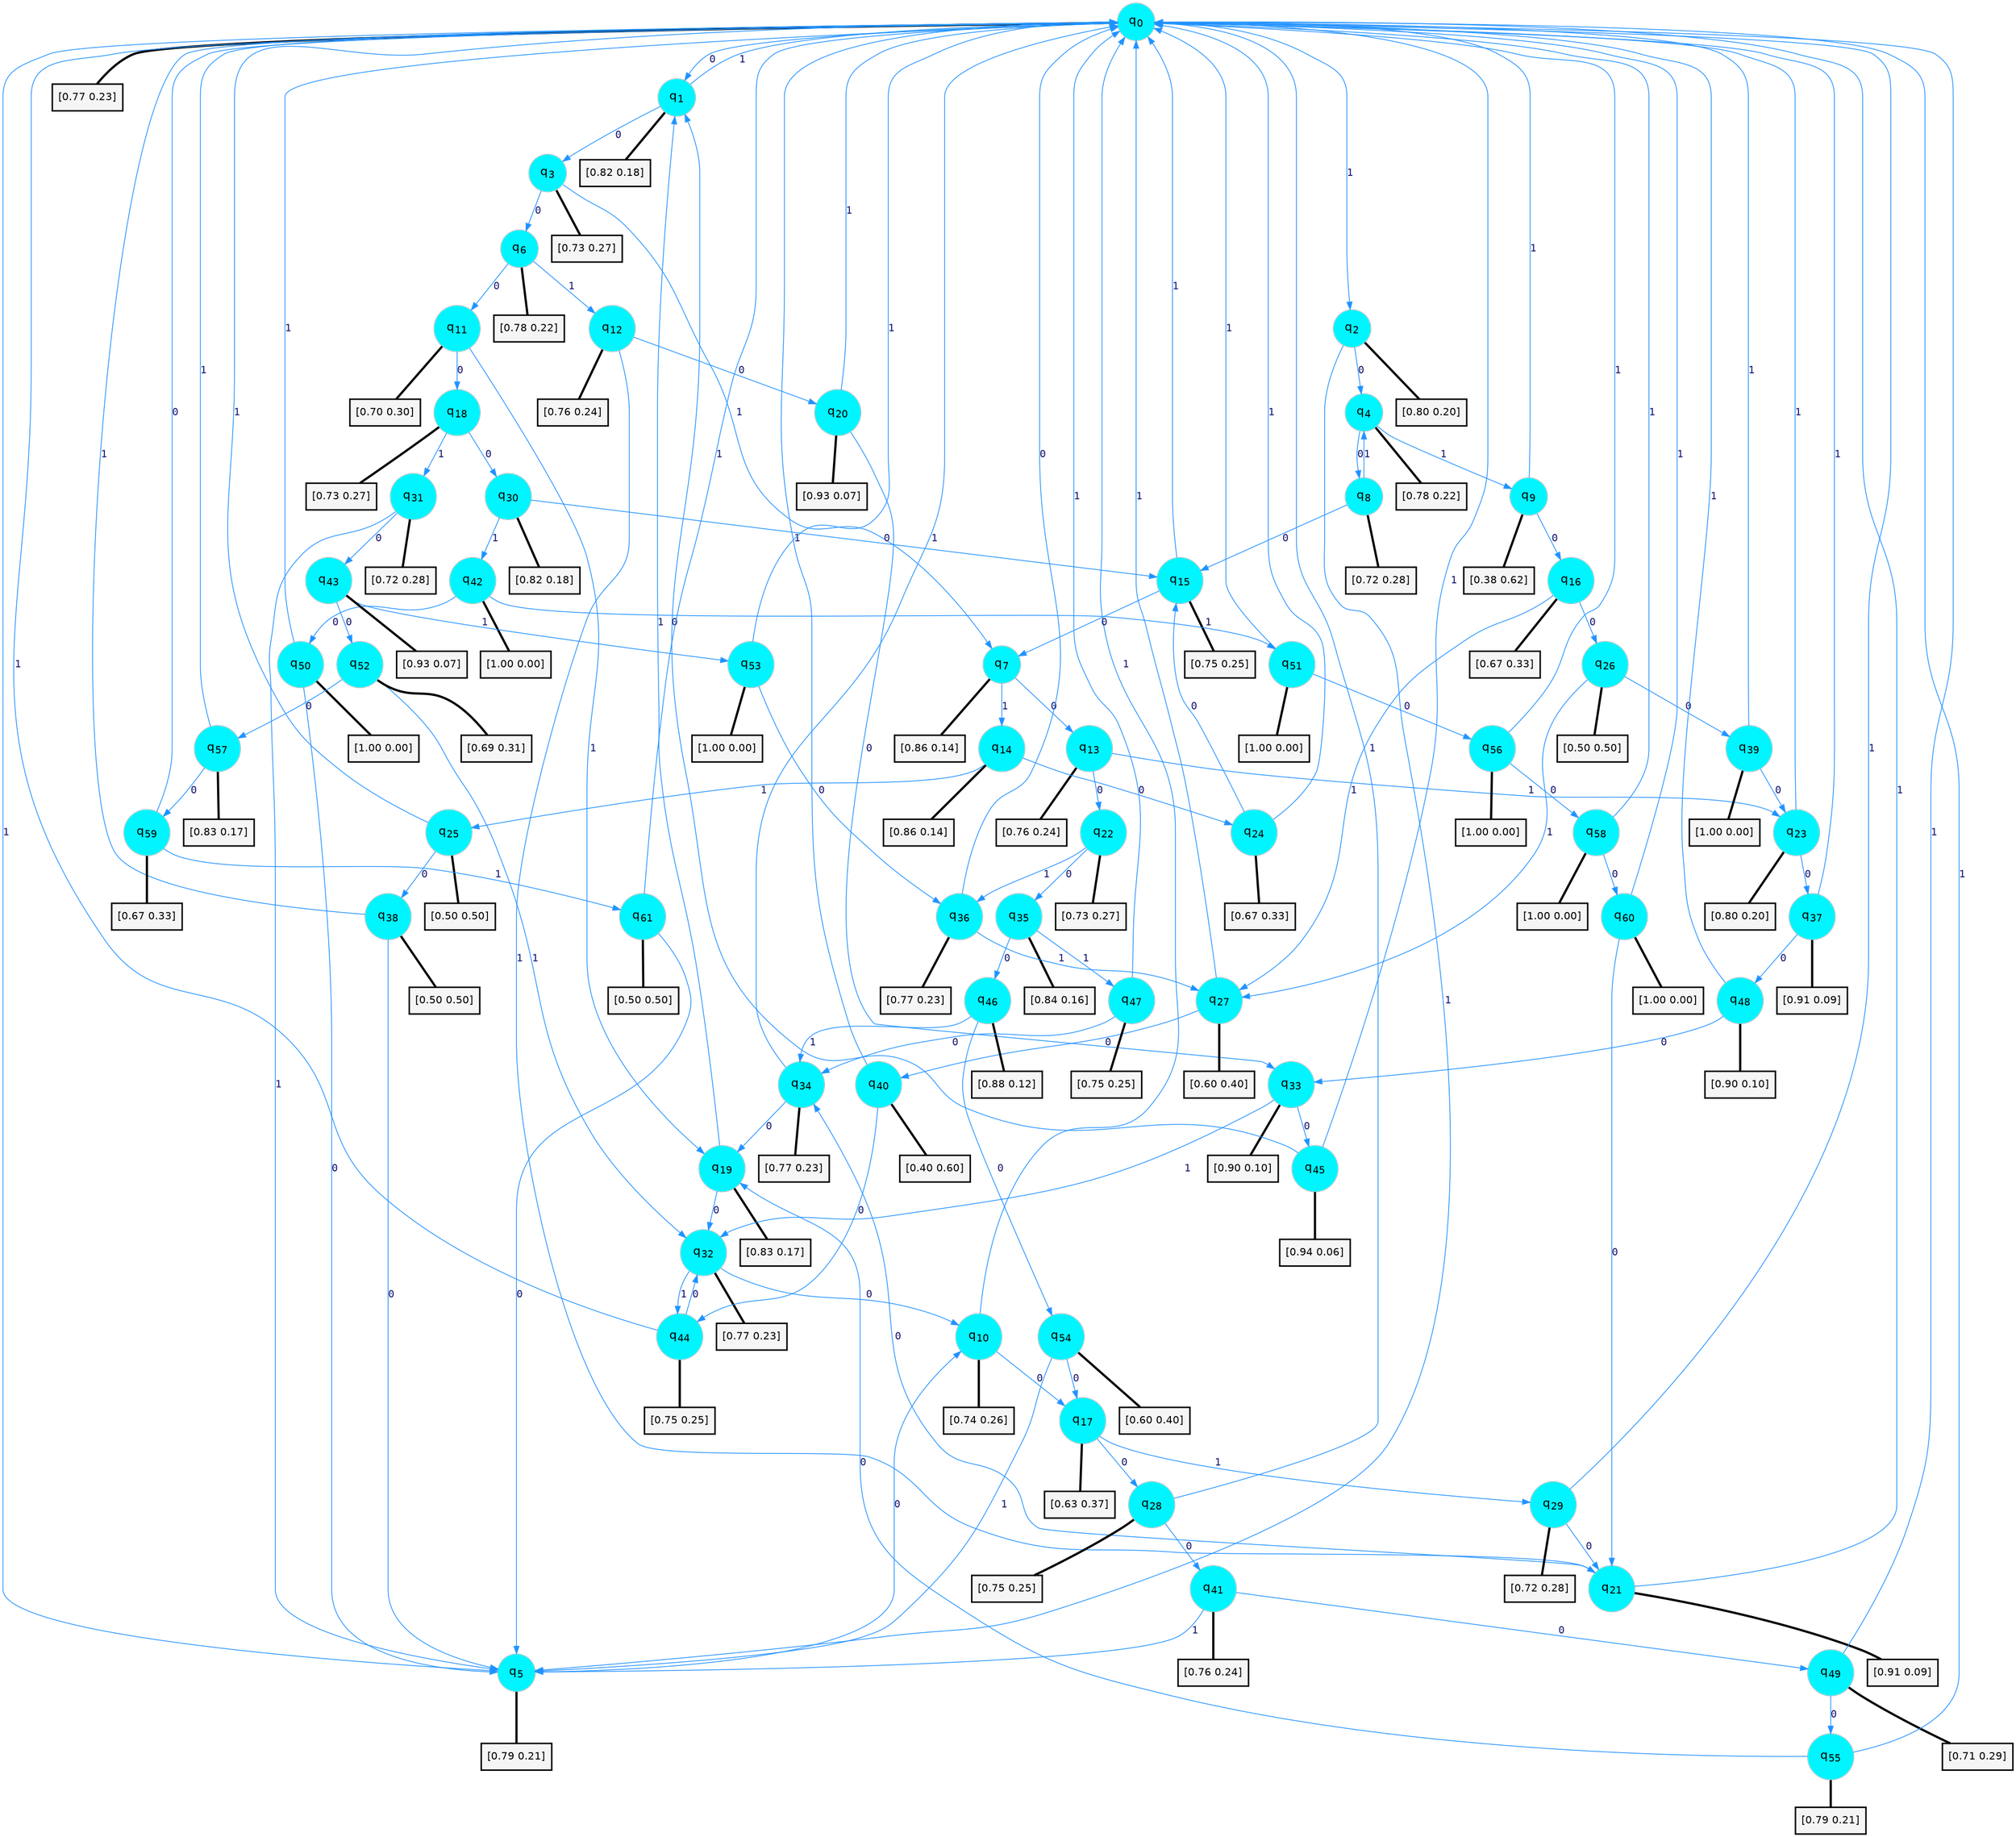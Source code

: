 digraph G {
graph [
bgcolor=transparent, dpi=300, rankdir=TD, size="40,25"];
node [
color=gray, fillcolor=turquoise1, fontcolor=black, fontname=Helvetica, fontsize=16, fontweight=bold, shape=circle, style=filled];
edge [
arrowsize=1, color=dodgerblue1, fontcolor=midnightblue, fontname=courier, fontweight=bold, penwidth=1, style=solid, weight=20];
0[label=<q<SUB>0</SUB>>];
1[label=<q<SUB>1</SUB>>];
2[label=<q<SUB>2</SUB>>];
3[label=<q<SUB>3</SUB>>];
4[label=<q<SUB>4</SUB>>];
5[label=<q<SUB>5</SUB>>];
6[label=<q<SUB>6</SUB>>];
7[label=<q<SUB>7</SUB>>];
8[label=<q<SUB>8</SUB>>];
9[label=<q<SUB>9</SUB>>];
10[label=<q<SUB>10</SUB>>];
11[label=<q<SUB>11</SUB>>];
12[label=<q<SUB>12</SUB>>];
13[label=<q<SUB>13</SUB>>];
14[label=<q<SUB>14</SUB>>];
15[label=<q<SUB>15</SUB>>];
16[label=<q<SUB>16</SUB>>];
17[label=<q<SUB>17</SUB>>];
18[label=<q<SUB>18</SUB>>];
19[label=<q<SUB>19</SUB>>];
20[label=<q<SUB>20</SUB>>];
21[label=<q<SUB>21</SUB>>];
22[label=<q<SUB>22</SUB>>];
23[label=<q<SUB>23</SUB>>];
24[label=<q<SUB>24</SUB>>];
25[label=<q<SUB>25</SUB>>];
26[label=<q<SUB>26</SUB>>];
27[label=<q<SUB>27</SUB>>];
28[label=<q<SUB>28</SUB>>];
29[label=<q<SUB>29</SUB>>];
30[label=<q<SUB>30</SUB>>];
31[label=<q<SUB>31</SUB>>];
32[label=<q<SUB>32</SUB>>];
33[label=<q<SUB>33</SUB>>];
34[label=<q<SUB>34</SUB>>];
35[label=<q<SUB>35</SUB>>];
36[label=<q<SUB>36</SUB>>];
37[label=<q<SUB>37</SUB>>];
38[label=<q<SUB>38</SUB>>];
39[label=<q<SUB>39</SUB>>];
40[label=<q<SUB>40</SUB>>];
41[label=<q<SUB>41</SUB>>];
42[label=<q<SUB>42</SUB>>];
43[label=<q<SUB>43</SUB>>];
44[label=<q<SUB>44</SUB>>];
45[label=<q<SUB>45</SUB>>];
46[label=<q<SUB>46</SUB>>];
47[label=<q<SUB>47</SUB>>];
48[label=<q<SUB>48</SUB>>];
49[label=<q<SUB>49</SUB>>];
50[label=<q<SUB>50</SUB>>];
51[label=<q<SUB>51</SUB>>];
52[label=<q<SUB>52</SUB>>];
53[label=<q<SUB>53</SUB>>];
54[label=<q<SUB>54</SUB>>];
55[label=<q<SUB>55</SUB>>];
56[label=<q<SUB>56</SUB>>];
57[label=<q<SUB>57</SUB>>];
58[label=<q<SUB>58</SUB>>];
59[label=<q<SUB>59</SUB>>];
60[label=<q<SUB>60</SUB>>];
61[label=<q<SUB>61</SUB>>];
62[label="[0.77 0.23]", shape=box,fontcolor=black, fontname=Helvetica, fontsize=14, penwidth=2, fillcolor=whitesmoke,color=black];
63[label="[0.82 0.18]", shape=box,fontcolor=black, fontname=Helvetica, fontsize=14, penwidth=2, fillcolor=whitesmoke,color=black];
64[label="[0.80 0.20]", shape=box,fontcolor=black, fontname=Helvetica, fontsize=14, penwidth=2, fillcolor=whitesmoke,color=black];
65[label="[0.73 0.27]", shape=box,fontcolor=black, fontname=Helvetica, fontsize=14, penwidth=2, fillcolor=whitesmoke,color=black];
66[label="[0.78 0.22]", shape=box,fontcolor=black, fontname=Helvetica, fontsize=14, penwidth=2, fillcolor=whitesmoke,color=black];
67[label="[0.79 0.21]", shape=box,fontcolor=black, fontname=Helvetica, fontsize=14, penwidth=2, fillcolor=whitesmoke,color=black];
68[label="[0.78 0.22]", shape=box,fontcolor=black, fontname=Helvetica, fontsize=14, penwidth=2, fillcolor=whitesmoke,color=black];
69[label="[0.86 0.14]", shape=box,fontcolor=black, fontname=Helvetica, fontsize=14, penwidth=2, fillcolor=whitesmoke,color=black];
70[label="[0.72 0.28]", shape=box,fontcolor=black, fontname=Helvetica, fontsize=14, penwidth=2, fillcolor=whitesmoke,color=black];
71[label="[0.38 0.62]", shape=box,fontcolor=black, fontname=Helvetica, fontsize=14, penwidth=2, fillcolor=whitesmoke,color=black];
72[label="[0.74 0.26]", shape=box,fontcolor=black, fontname=Helvetica, fontsize=14, penwidth=2, fillcolor=whitesmoke,color=black];
73[label="[0.70 0.30]", shape=box,fontcolor=black, fontname=Helvetica, fontsize=14, penwidth=2, fillcolor=whitesmoke,color=black];
74[label="[0.76 0.24]", shape=box,fontcolor=black, fontname=Helvetica, fontsize=14, penwidth=2, fillcolor=whitesmoke,color=black];
75[label="[0.76 0.24]", shape=box,fontcolor=black, fontname=Helvetica, fontsize=14, penwidth=2, fillcolor=whitesmoke,color=black];
76[label="[0.86 0.14]", shape=box,fontcolor=black, fontname=Helvetica, fontsize=14, penwidth=2, fillcolor=whitesmoke,color=black];
77[label="[0.75 0.25]", shape=box,fontcolor=black, fontname=Helvetica, fontsize=14, penwidth=2, fillcolor=whitesmoke,color=black];
78[label="[0.67 0.33]", shape=box,fontcolor=black, fontname=Helvetica, fontsize=14, penwidth=2, fillcolor=whitesmoke,color=black];
79[label="[0.63 0.37]", shape=box,fontcolor=black, fontname=Helvetica, fontsize=14, penwidth=2, fillcolor=whitesmoke,color=black];
80[label="[0.73 0.27]", shape=box,fontcolor=black, fontname=Helvetica, fontsize=14, penwidth=2, fillcolor=whitesmoke,color=black];
81[label="[0.83 0.17]", shape=box,fontcolor=black, fontname=Helvetica, fontsize=14, penwidth=2, fillcolor=whitesmoke,color=black];
82[label="[0.93 0.07]", shape=box,fontcolor=black, fontname=Helvetica, fontsize=14, penwidth=2, fillcolor=whitesmoke,color=black];
83[label="[0.91 0.09]", shape=box,fontcolor=black, fontname=Helvetica, fontsize=14, penwidth=2, fillcolor=whitesmoke,color=black];
84[label="[0.73 0.27]", shape=box,fontcolor=black, fontname=Helvetica, fontsize=14, penwidth=2, fillcolor=whitesmoke,color=black];
85[label="[0.80 0.20]", shape=box,fontcolor=black, fontname=Helvetica, fontsize=14, penwidth=2, fillcolor=whitesmoke,color=black];
86[label="[0.67 0.33]", shape=box,fontcolor=black, fontname=Helvetica, fontsize=14, penwidth=2, fillcolor=whitesmoke,color=black];
87[label="[0.50 0.50]", shape=box,fontcolor=black, fontname=Helvetica, fontsize=14, penwidth=2, fillcolor=whitesmoke,color=black];
88[label="[0.50 0.50]", shape=box,fontcolor=black, fontname=Helvetica, fontsize=14, penwidth=2, fillcolor=whitesmoke,color=black];
89[label="[0.60 0.40]", shape=box,fontcolor=black, fontname=Helvetica, fontsize=14, penwidth=2, fillcolor=whitesmoke,color=black];
90[label="[0.75 0.25]", shape=box,fontcolor=black, fontname=Helvetica, fontsize=14, penwidth=2, fillcolor=whitesmoke,color=black];
91[label="[0.72 0.28]", shape=box,fontcolor=black, fontname=Helvetica, fontsize=14, penwidth=2, fillcolor=whitesmoke,color=black];
92[label="[0.82 0.18]", shape=box,fontcolor=black, fontname=Helvetica, fontsize=14, penwidth=2, fillcolor=whitesmoke,color=black];
93[label="[0.72 0.28]", shape=box,fontcolor=black, fontname=Helvetica, fontsize=14, penwidth=2, fillcolor=whitesmoke,color=black];
94[label="[0.77 0.23]", shape=box,fontcolor=black, fontname=Helvetica, fontsize=14, penwidth=2, fillcolor=whitesmoke,color=black];
95[label="[0.90 0.10]", shape=box,fontcolor=black, fontname=Helvetica, fontsize=14, penwidth=2, fillcolor=whitesmoke,color=black];
96[label="[0.77 0.23]", shape=box,fontcolor=black, fontname=Helvetica, fontsize=14, penwidth=2, fillcolor=whitesmoke,color=black];
97[label="[0.84 0.16]", shape=box,fontcolor=black, fontname=Helvetica, fontsize=14, penwidth=2, fillcolor=whitesmoke,color=black];
98[label="[0.77 0.23]", shape=box,fontcolor=black, fontname=Helvetica, fontsize=14, penwidth=2, fillcolor=whitesmoke,color=black];
99[label="[0.91 0.09]", shape=box,fontcolor=black, fontname=Helvetica, fontsize=14, penwidth=2, fillcolor=whitesmoke,color=black];
100[label="[0.50 0.50]", shape=box,fontcolor=black, fontname=Helvetica, fontsize=14, penwidth=2, fillcolor=whitesmoke,color=black];
101[label="[1.00 0.00]", shape=box,fontcolor=black, fontname=Helvetica, fontsize=14, penwidth=2, fillcolor=whitesmoke,color=black];
102[label="[0.40 0.60]", shape=box,fontcolor=black, fontname=Helvetica, fontsize=14, penwidth=2, fillcolor=whitesmoke,color=black];
103[label="[0.76 0.24]", shape=box,fontcolor=black, fontname=Helvetica, fontsize=14, penwidth=2, fillcolor=whitesmoke,color=black];
104[label="[1.00 0.00]", shape=box,fontcolor=black, fontname=Helvetica, fontsize=14, penwidth=2, fillcolor=whitesmoke,color=black];
105[label="[0.93 0.07]", shape=box,fontcolor=black, fontname=Helvetica, fontsize=14, penwidth=2, fillcolor=whitesmoke,color=black];
106[label="[0.75 0.25]", shape=box,fontcolor=black, fontname=Helvetica, fontsize=14, penwidth=2, fillcolor=whitesmoke,color=black];
107[label="[0.94 0.06]", shape=box,fontcolor=black, fontname=Helvetica, fontsize=14, penwidth=2, fillcolor=whitesmoke,color=black];
108[label="[0.88 0.12]", shape=box,fontcolor=black, fontname=Helvetica, fontsize=14, penwidth=2, fillcolor=whitesmoke,color=black];
109[label="[0.75 0.25]", shape=box,fontcolor=black, fontname=Helvetica, fontsize=14, penwidth=2, fillcolor=whitesmoke,color=black];
110[label="[0.90 0.10]", shape=box,fontcolor=black, fontname=Helvetica, fontsize=14, penwidth=2, fillcolor=whitesmoke,color=black];
111[label="[0.71 0.29]", shape=box,fontcolor=black, fontname=Helvetica, fontsize=14, penwidth=2, fillcolor=whitesmoke,color=black];
112[label="[1.00 0.00]", shape=box,fontcolor=black, fontname=Helvetica, fontsize=14, penwidth=2, fillcolor=whitesmoke,color=black];
113[label="[1.00 0.00]", shape=box,fontcolor=black, fontname=Helvetica, fontsize=14, penwidth=2, fillcolor=whitesmoke,color=black];
114[label="[0.69 0.31]", shape=box,fontcolor=black, fontname=Helvetica, fontsize=14, penwidth=2, fillcolor=whitesmoke,color=black];
115[label="[1.00 0.00]", shape=box,fontcolor=black, fontname=Helvetica, fontsize=14, penwidth=2, fillcolor=whitesmoke,color=black];
116[label="[0.60 0.40]", shape=box,fontcolor=black, fontname=Helvetica, fontsize=14, penwidth=2, fillcolor=whitesmoke,color=black];
117[label="[0.79 0.21]", shape=box,fontcolor=black, fontname=Helvetica, fontsize=14, penwidth=2, fillcolor=whitesmoke,color=black];
118[label="[1.00 0.00]", shape=box,fontcolor=black, fontname=Helvetica, fontsize=14, penwidth=2, fillcolor=whitesmoke,color=black];
119[label="[0.83 0.17]", shape=box,fontcolor=black, fontname=Helvetica, fontsize=14, penwidth=2, fillcolor=whitesmoke,color=black];
120[label="[1.00 0.00]", shape=box,fontcolor=black, fontname=Helvetica, fontsize=14, penwidth=2, fillcolor=whitesmoke,color=black];
121[label="[0.67 0.33]", shape=box,fontcolor=black, fontname=Helvetica, fontsize=14, penwidth=2, fillcolor=whitesmoke,color=black];
122[label="[1.00 0.00]", shape=box,fontcolor=black, fontname=Helvetica, fontsize=14, penwidth=2, fillcolor=whitesmoke,color=black];
123[label="[0.50 0.50]", shape=box,fontcolor=black, fontname=Helvetica, fontsize=14, penwidth=2, fillcolor=whitesmoke,color=black];
0->1 [label=0];
0->2 [label=1];
0->62 [arrowhead=none, penwidth=3,color=black];
1->3 [label=0];
1->0 [label=1];
1->63 [arrowhead=none, penwidth=3,color=black];
2->4 [label=0];
2->5 [label=1];
2->64 [arrowhead=none, penwidth=3,color=black];
3->6 [label=0];
3->7 [label=1];
3->65 [arrowhead=none, penwidth=3,color=black];
4->8 [label=0];
4->9 [label=1];
4->66 [arrowhead=none, penwidth=3,color=black];
5->10 [label=0];
5->0 [label=1];
5->67 [arrowhead=none, penwidth=3,color=black];
6->11 [label=0];
6->12 [label=1];
6->68 [arrowhead=none, penwidth=3,color=black];
7->13 [label=0];
7->14 [label=1];
7->69 [arrowhead=none, penwidth=3,color=black];
8->15 [label=0];
8->4 [label=1];
8->70 [arrowhead=none, penwidth=3,color=black];
9->16 [label=0];
9->0 [label=1];
9->71 [arrowhead=none, penwidth=3,color=black];
10->17 [label=0];
10->0 [label=1];
10->72 [arrowhead=none, penwidth=3,color=black];
11->18 [label=0];
11->19 [label=1];
11->73 [arrowhead=none, penwidth=3,color=black];
12->20 [label=0];
12->21 [label=1];
12->74 [arrowhead=none, penwidth=3,color=black];
13->22 [label=0];
13->23 [label=1];
13->75 [arrowhead=none, penwidth=3,color=black];
14->24 [label=0];
14->25 [label=1];
14->76 [arrowhead=none, penwidth=3,color=black];
15->7 [label=0];
15->0 [label=1];
15->77 [arrowhead=none, penwidth=3,color=black];
16->26 [label=0];
16->27 [label=1];
16->78 [arrowhead=none, penwidth=3,color=black];
17->28 [label=0];
17->29 [label=1];
17->79 [arrowhead=none, penwidth=3,color=black];
18->30 [label=0];
18->31 [label=1];
18->80 [arrowhead=none, penwidth=3,color=black];
19->32 [label=0];
19->1 [label=1];
19->81 [arrowhead=none, penwidth=3,color=black];
20->33 [label=0];
20->0 [label=1];
20->82 [arrowhead=none, penwidth=3,color=black];
21->34 [label=0];
21->0 [label=1];
21->83 [arrowhead=none, penwidth=3,color=black];
22->35 [label=0];
22->36 [label=1];
22->84 [arrowhead=none, penwidth=3,color=black];
23->37 [label=0];
23->0 [label=1];
23->85 [arrowhead=none, penwidth=3,color=black];
24->15 [label=0];
24->0 [label=1];
24->86 [arrowhead=none, penwidth=3,color=black];
25->38 [label=0];
25->0 [label=1];
25->87 [arrowhead=none, penwidth=3,color=black];
26->39 [label=0];
26->27 [label=1];
26->88 [arrowhead=none, penwidth=3,color=black];
27->40 [label=0];
27->0 [label=1];
27->89 [arrowhead=none, penwidth=3,color=black];
28->41 [label=0];
28->0 [label=1];
28->90 [arrowhead=none, penwidth=3,color=black];
29->21 [label=0];
29->0 [label=1];
29->91 [arrowhead=none, penwidth=3,color=black];
30->15 [label=0];
30->42 [label=1];
30->92 [arrowhead=none, penwidth=3,color=black];
31->43 [label=0];
31->5 [label=1];
31->93 [arrowhead=none, penwidth=3,color=black];
32->10 [label=0];
32->44 [label=1];
32->94 [arrowhead=none, penwidth=3,color=black];
33->45 [label=0];
33->32 [label=1];
33->95 [arrowhead=none, penwidth=3,color=black];
34->19 [label=0];
34->0 [label=1];
34->96 [arrowhead=none, penwidth=3,color=black];
35->46 [label=0];
35->47 [label=1];
35->97 [arrowhead=none, penwidth=3,color=black];
36->0 [label=0];
36->27 [label=1];
36->98 [arrowhead=none, penwidth=3,color=black];
37->48 [label=0];
37->0 [label=1];
37->99 [arrowhead=none, penwidth=3,color=black];
38->5 [label=0];
38->0 [label=1];
38->100 [arrowhead=none, penwidth=3,color=black];
39->23 [label=0];
39->0 [label=1];
39->101 [arrowhead=none, penwidth=3,color=black];
40->44 [label=0];
40->0 [label=1];
40->102 [arrowhead=none, penwidth=3,color=black];
41->49 [label=0];
41->5 [label=1];
41->103 [arrowhead=none, penwidth=3,color=black];
42->50 [label=0];
42->51 [label=1];
42->104 [arrowhead=none, penwidth=3,color=black];
43->52 [label=0];
43->53 [label=1];
43->105 [arrowhead=none, penwidth=3,color=black];
44->32 [label=0];
44->0 [label=1];
44->106 [arrowhead=none, penwidth=3,color=black];
45->1 [label=0];
45->0 [label=1];
45->107 [arrowhead=none, penwidth=3,color=black];
46->54 [label=0];
46->34 [label=1];
46->108 [arrowhead=none, penwidth=3,color=black];
47->34 [label=0];
47->0 [label=1];
47->109 [arrowhead=none, penwidth=3,color=black];
48->33 [label=0];
48->0 [label=1];
48->110 [arrowhead=none, penwidth=3,color=black];
49->55 [label=0];
49->0 [label=1];
49->111 [arrowhead=none, penwidth=3,color=black];
50->5 [label=0];
50->0 [label=1];
50->112 [arrowhead=none, penwidth=3,color=black];
51->56 [label=0];
51->0 [label=1];
51->113 [arrowhead=none, penwidth=3,color=black];
52->57 [label=0];
52->32 [label=1];
52->114 [arrowhead=none, penwidth=3,color=black];
53->36 [label=0];
53->0 [label=1];
53->115 [arrowhead=none, penwidth=3,color=black];
54->17 [label=0];
54->5 [label=1];
54->116 [arrowhead=none, penwidth=3,color=black];
55->19 [label=0];
55->0 [label=1];
55->117 [arrowhead=none, penwidth=3,color=black];
56->58 [label=0];
56->0 [label=1];
56->118 [arrowhead=none, penwidth=3,color=black];
57->59 [label=0];
57->0 [label=1];
57->119 [arrowhead=none, penwidth=3,color=black];
58->60 [label=0];
58->0 [label=1];
58->120 [arrowhead=none, penwidth=3,color=black];
59->0 [label=0];
59->61 [label=1];
59->121 [arrowhead=none, penwidth=3,color=black];
60->21 [label=0];
60->0 [label=1];
60->122 [arrowhead=none, penwidth=3,color=black];
61->5 [label=0];
61->0 [label=1];
61->123 [arrowhead=none, penwidth=3,color=black];
}
